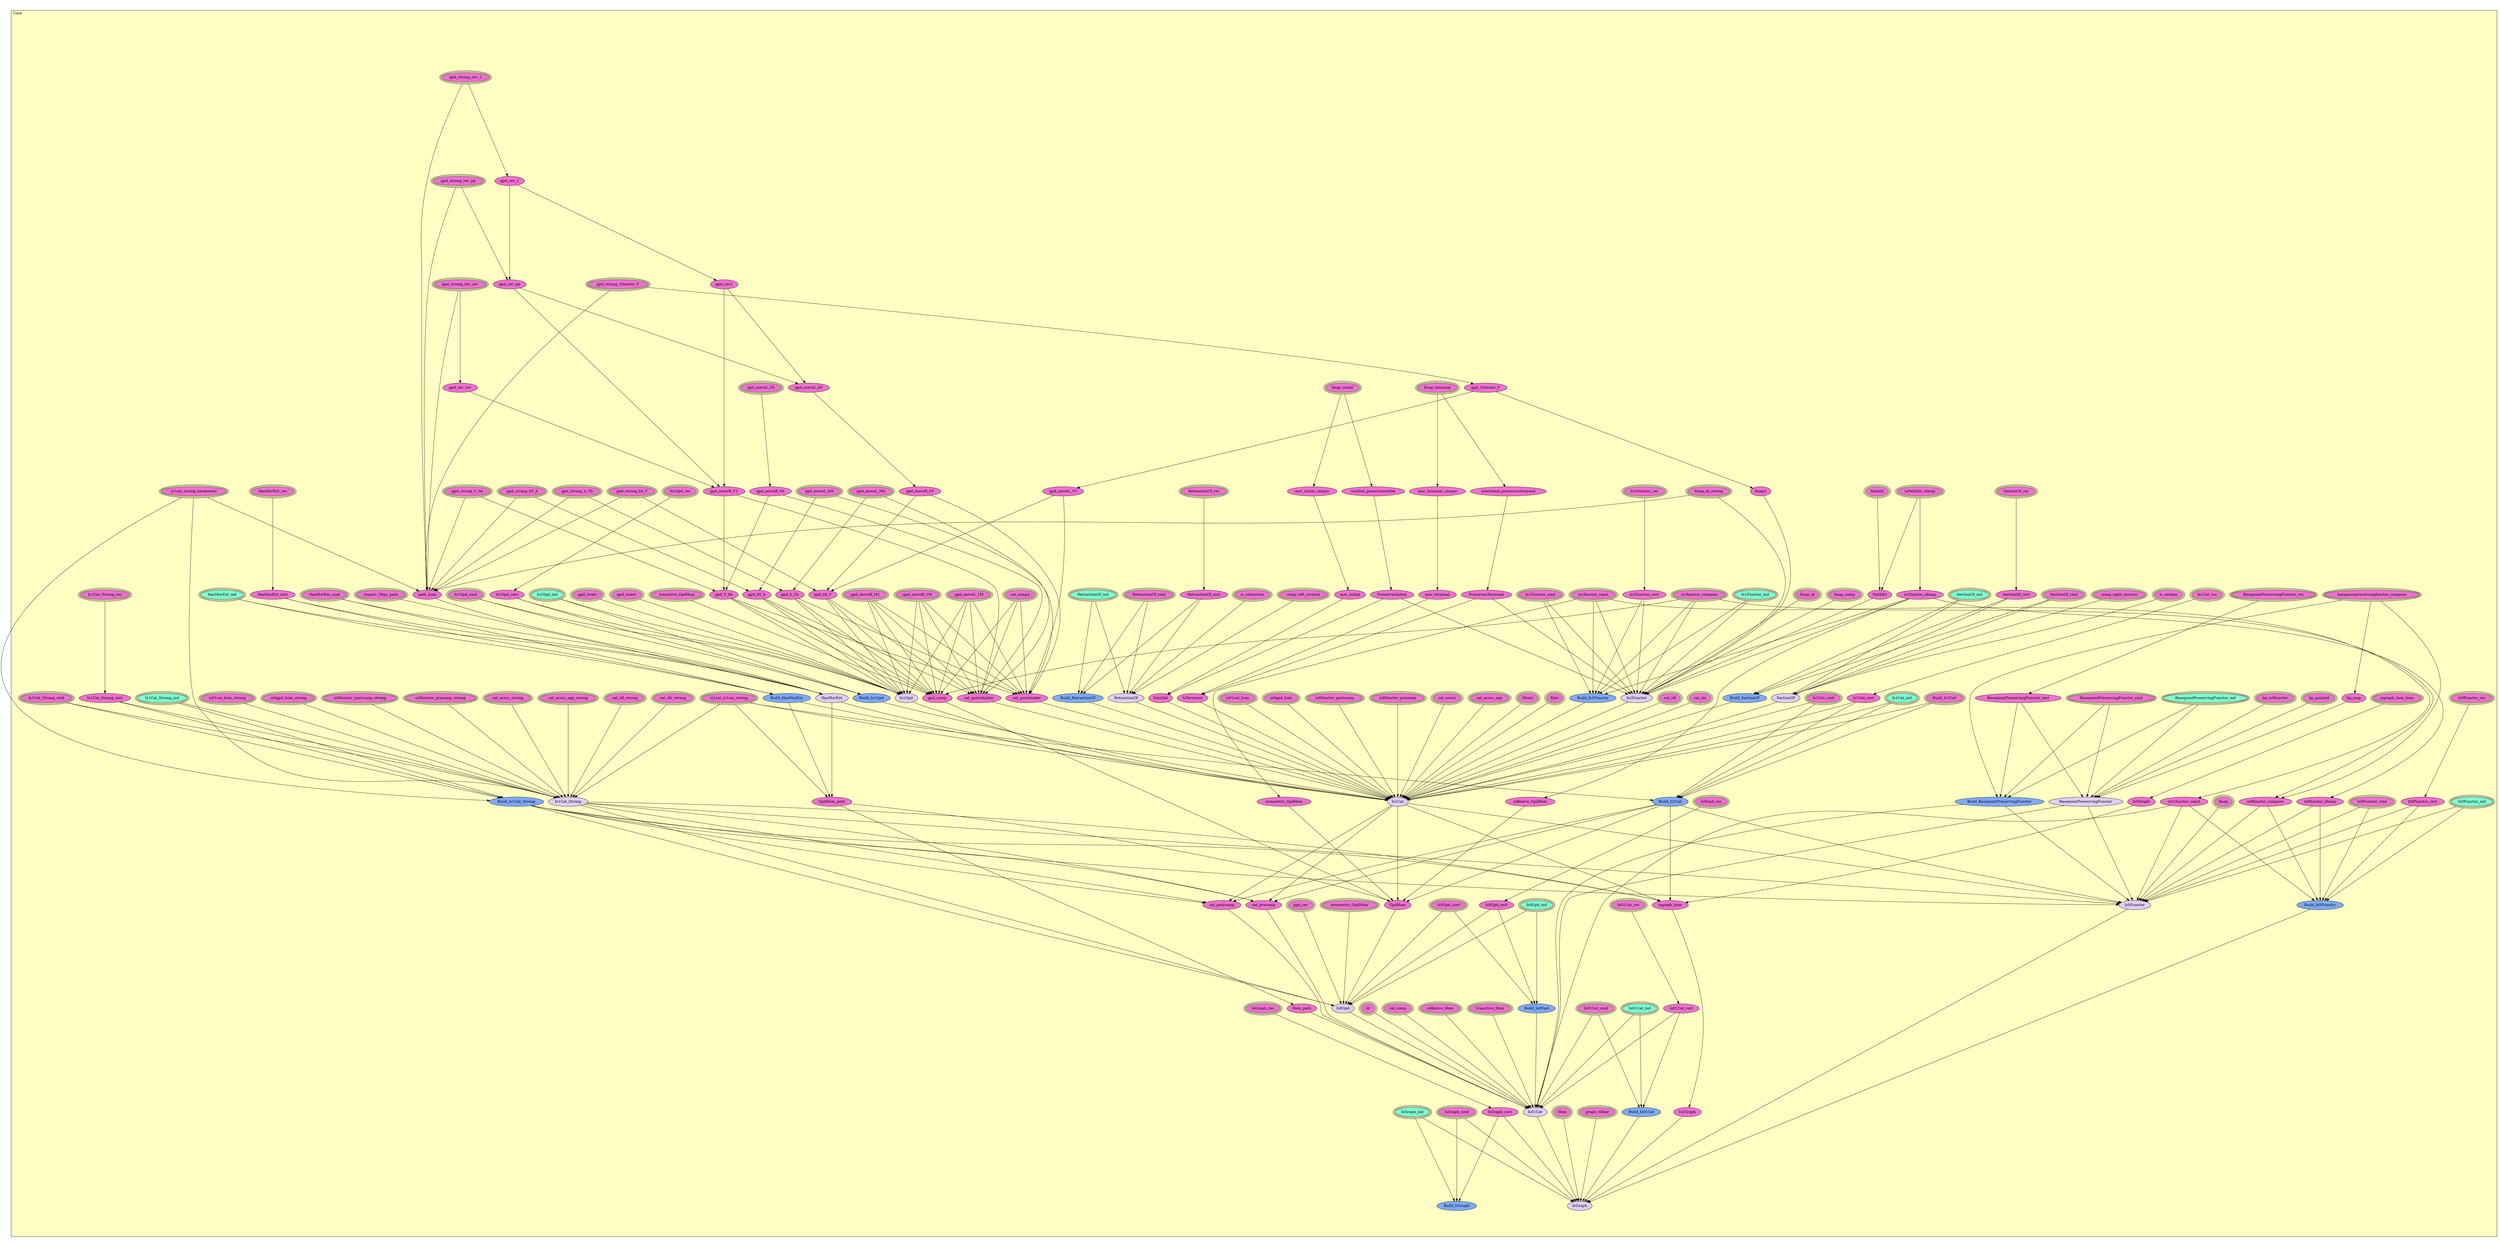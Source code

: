 digraph HoTT_WildCat_Core {
  graph [ratio=0.5]
  node [style=filled]
Core_cat_assoc_opp [label="cat_assoc_opp", URL=<Core.html#cat_assoc_opp>, peripheries=3, fillcolor="#F070D1"] ;
Core_cat_assoc [label="cat_assoc", URL=<Core.html#cat_assoc>, peripheries=3, fillcolor="#F070D1"] ;
Core_basepointpreservingfunctor_compose [label="basepointpreservingfunctor_compose", URL=<Core.html#basepointpreservingfunctor_compose>, peripheries=3, fillcolor="#F070D1"] ;
Core_is0functor_precomp [label="is0functor_precomp", URL=<Core.html#is0functor_precomp>, peripheries=3, fillcolor="#F070D1"] ;
Core_bp_pointed [label="bp_pointed", URL=<Core.html#bp_pointed>, peripheries=3, fillcolor="#F070D1"] ;
Core_is0functor_postcomp [label="is0functor_postcomp", URL=<Core.html#is0functor_postcomp>, peripheries=3, fillcolor="#F070D1"] ;
Core_bp_is0functor [label="bp_is0functor", URL=<Core.html#bp_is0functor>, peripheries=3, fillcolor="#F070D1"] ;
Core_is0gpd_hom [label="is0gpd_hom", URL=<Core.html#is0gpd_hom>, peripheries=3, fillcolor="#F070D1"] ;
Core_bp_map [label="bp_map", URL=<Core.html#bp_map>, fillcolor="#F070D1"] ;
Core_is01cat_hom [label="is01cat_hom", URL=<Core.html#is01cat_hom>, peripheries=3, fillcolor="#F070D1"] ;
Core_BasepointPreservingFunctor_sind [label="BasepointPreservingFunctor_sind", URL=<Core.html#BasepointPreservingFunctor_sind>, peripheries=3, fillcolor="#F070D1"] ;
Core_Is1Cat_sind [label="Is1Cat_sind", URL=<Core.html#Is1Cat_sind>, peripheries=3, fillcolor="#F070D1"] ;
Core_BasepointPreservingFunctor_rec [label="BasepointPreservingFunctor_rec", URL=<Core.html#BasepointPreservingFunctor_rec>, peripheries=3, fillcolor="#F070D1"] ;
Core_Is1Cat_rec [label="Is1Cat_rec", URL=<Core.html#Is1Cat_rec>, peripheries=3, fillcolor="#F070D1"] ;
Core_BasepointPreservingFunctor_ind [label="BasepointPreservingFunctor_ind", URL=<Core.html#BasepointPreservingFunctor_ind>, peripheries=3, fillcolor="#7FFFD4"] ;
Core_Is1Cat_ind [label="Is1Cat_ind", URL=<Core.html#Is1Cat_ind>, peripheries=3, fillcolor="#7FFFD4"] ;
Core_BasepointPreservingFunctor_rect [label="BasepointPreservingFunctor_rect", URL=<Core.html#BasepointPreservingFunctor_rect>, fillcolor="#F070D1"] ;
Core_Build_BasepointPreservingFunctor [label="Build_BasepointPreservingFunctor", URL=<Core.html#Build_BasepointPreservingFunctor>, fillcolor="#7FAAFF"] ;
Core_Is1Cat_rect [label="Is1Cat_rect", URL=<Core.html#Is1Cat_rect>, fillcolor="#F070D1"] ;
Core_Build_Is1Cat [label="Build_Is1Cat", URL=<Core.html#Build_Is1Cat>, fillcolor="#7FAAFF"] ;
Core_BasepointPreservingFunctor [label="BasepointPreservingFunctor", URL=<Core.html#BasepointPreservingFunctor>, fillcolor="#E2CDFA"] ;
Core_Is1Cat [label="Is1Cat", URL=<Core.html#Is1Cat>, fillcolor="#E2CDFA"] ;
Core_fmap_terminal [label="fmap_terminal", URL=<Core.html#fmap_terminal>, peripheries=3, fillcolor="#F070D1"] ;
Core_isterminal_preservesterminal [label="isterminal_preservesterminal", URL=<Core.html#isterminal_preservesterminal>, fillcolor="#F070D1"] ;
Core_isgraph_hom [label="isgraph_hom", URL=<Core.html#isgraph_hom>, fillcolor="#F070D1"] ;
Core_PreservesTerminal [label="PreservesTerminal", URL=<Core.html#PreservesTerminal>, fillcolor="#F070D1"] ;
Core_Is2Graph [label="Is2Graph", URL=<Core.html#Is2Graph>, fillcolor="#F070D1"] ;
Core_fmap_initial [label="fmap_initial", URL=<Core.html#fmap_initial>, peripheries=3, fillcolor="#F070D1"] ;
Core_fmap [label="fmap", URL=<Core.html#fmap>, peripheries=3, fillcolor="#F070D1"] ;
Core_isinitial_preservesinitial [label="isinitial_preservesinitial", URL=<Core.html#isinitial_preservesinitial>, fillcolor="#F070D1"] ;
Core_Is0Functor_sind [label="Is0Functor_sind", URL=<Core.html#Is0Functor_sind>, peripheries=3, fillcolor="#F070D1"] ;
Core_PreservesInitial [label="PreservesInitial", URL=<Core.html#PreservesInitial>, fillcolor="#F070D1"] ;
Core_Is0Functor_rec [label="Is0Functor_rec", URL=<Core.html#Is0Functor_rec>, peripheries=3, fillcolor="#F070D1"] ;
Core_isgraph_hom_hom [label="isgraph_hom_hom", URL=<Core.html#isgraph_hom_hom>, peripheries=3, fillcolor="#F070D1"] ;
Core_Is0Functor_ind [label="Is0Functor_ind", URL=<Core.html#Is0Functor_ind>, peripheries=3, fillcolor="#7FFFD4"] ;
Core_Is3Graph [label="Is3Graph", URL=<Core.html#Is3Graph>, fillcolor="#F070D1"] ;
Core_Is0Functor_rect [label="Is0Functor_rect", URL=<Core.html#Is0Functor_rect>, fillcolor="#F070D1"] ;
Core_Build_Is0Functor [label="Build_Is0Functor", URL=<Core.html#Build_Is0Functor>, fillcolor="#7FAAFF"] ;
Core_gpd_strong_1functor_V [label="gpd_strong_1functor_V", URL=<Core.html#gpd_strong_1functor_V>, peripheries=3, fillcolor="#F070D1"] ;
Core_Is0Functor [label="Is0Functor", URL=<Core.html#Is0Functor>, fillcolor="#E2CDFA"] ;
Core_fmap_id_strong [label="fmap_id_strong", URL=<Core.html#fmap_id_strong>, peripheries=3, fillcolor="#F070D1"] ;
Core_gpd_strong_rev_rev [label="gpd_strong_rev_rev", URL=<Core.html#gpd_strong_rev_rev>, peripheries=3, fillcolor="#F070D1"] ;
Core_GpdHom_path [label="GpdHom_path", URL=<Core.html#GpdHom_path>, fillcolor="#F070D1"] ;
Core_gpd_strong_rev_1 [label="gpd_strong_rev_1", URL=<Core.html#gpd_strong_rev_1>, peripheries=3, fillcolor="#F070D1"] ;
Core_Hom_path [label="Hom_path", URL=<Core.html#Hom_path>, fillcolor="#F070D1"] ;
Core_symmetric_GpdHom_ [label="symmetric_GpdHom'", URL=<Core.html#symmetric_GpdHom'>, peripheries=3, fillcolor="#F070D1"] ;
Core_gpd_strong_rev_pp [label="gpd_strong_rev_pp", URL=<Core.html#gpd_strong_rev_pp>, peripheries=3, fillcolor="#F070D1"] ;
Core_symmetric_GpdHom [label="symmetric_GpdHom", URL=<Core.html#symmetric_GpdHom>, fillcolor="#F070D1"] ;
Core_gpd_strong_hV_h [label="gpd_strong_hV_h", URL=<Core.html#gpd_strong_hV_h>, peripheries=3, fillcolor="#F070D1"] ;
Core_transitive_Hom [label="transitive_Hom", URL=<Core.html#transitive_Hom>, peripheries=3, fillcolor="#F070D1"] ;
Core_gpd_strong_hh_V [label="gpd_strong_hh_V", URL=<Core.html#gpd_strong_hh_V>, peripheries=3, fillcolor="#F070D1"] ;
Core_transitive_GpdHom [label="transitive_GpdHom", URL=<Core.html#transitive_GpdHom>, peripheries=3, fillcolor="#F070D1"] ;
Core_gpd_strong_h_Vh [label="gpd_strong_h_Vh", URL=<Core.html#gpd_strong_h_Vh>, peripheries=3, fillcolor="#F070D1"] ;
Core_gpd_strong_V_hh [label="gpd_strong_V_hh", URL=<Core.html#gpd_strong_V_hh>, peripheries=3, fillcolor="#F070D1"] ;
Core_gpd_comp [label="gpd_comp", URL=<Core.html#gpd_comp>, fillcolor="#F070D1"] ;
Core_reflexive_Hom [label="reflexive_Hom", URL=<Core.html#reflexive_Hom>, peripheries=3, fillcolor="#F070D1"] ;
Core_gpd_1functor_V [label="gpd_1functor_V", URL=<Core.html#gpd_1functor_V>, fillcolor="#F070D1"] ;
Core_reflexive_GpdHom [label="reflexive_GpdHom", URL=<Core.html#reflexive_GpdHom>, fillcolor="#F070D1"] ;
Core_gpd_rev_rev [label="gpd_rev_rev", URL=<Core.html#gpd_rev_rev>, fillcolor="#F070D1"] ;
Core_gpd_rev_1 [label="gpd_rev_1", URL=<Core.html#gpd_rev_1>, fillcolor="#F070D1"] ;
Core_GpdHom [label="GpdHom", URL=<Core.html#GpdHom>, fillcolor="#F070D1"] ;
Core_gpd_rev_pp [label="gpd_rev_pp", URL=<Core.html#gpd_rev_pp>, fillcolor="#F070D1"] ;
Core_gpd_rev [label="gpd_rev", URL=<Core.html#gpd_rev>, peripheries=3, fillcolor="#F070D1"] ;
Core_gpd_rev2 [label="gpd_rev2", URL=<Core.html#gpd_rev2>, fillcolor="#F070D1"] ;
Core_Is0Gpd_sind [label="Is0Gpd_sind", URL=<Core.html#Is0Gpd_sind>, peripheries=3, fillcolor="#F070D1"] ;
Core_gpd_moveL_Vh [label="gpd_moveL_Vh", URL=<Core.html#gpd_moveL_Vh>, peripheries=3, fillcolor="#F070D1"] ;
Core_Is0Gpd_rec [label="Is0Gpd_rec", URL=<Core.html#Is0Gpd_rec>, peripheries=3, fillcolor="#F070D1"] ;
Core_gpd_moveL_Mh [label="gpd_moveL_Mh", URL=<Core.html#gpd_moveL_Mh>, peripheries=3, fillcolor="#F070D1"] ;
Core_Is0Gpd_ind [label="Is0Gpd_ind", URL=<Core.html#Is0Gpd_ind>, peripheries=3, fillcolor="#7FFFD4"] ;
Core_gpd_moveL_hV [label="gpd_moveL_hV", URL=<Core.html#gpd_moveL_hV>, fillcolor="#F070D1"] ;
Core_Is0Gpd_rect [label="Is0Gpd_rect", URL=<Core.html#Is0Gpd_rect>, fillcolor="#F070D1"] ;
Core_Build_Is0Gpd [label="Build_Is0Gpd", URL=<Core.html#Build_Is0Gpd>, fillcolor="#7FAAFF"] ;
Core_gpd_moveL_hM [label="gpd_moveL_hM", URL=<Core.html#gpd_moveL_hM>, peripheries=3, fillcolor="#F070D1"] ;
Core_Is0Gpd [label="Is0Gpd", URL=<Core.html#Is0Gpd>, fillcolor="#E2CDFA"] ;
Core_gpd_moveR_Vh [label="gpd_moveR_Vh", URL=<Core.html#gpd_moveR_Vh>, fillcolor="#F070D1"] ;
Core_gpd_moveR_hV [label="gpd_moveR_hV", URL=<Core.html#gpd_moveR_hV>, fillcolor="#F070D1"] ;
Core_cat_precomp [label="cat_precomp", URL=<Core.html#cat_precomp>, fillcolor="#F070D1"] ;
Core_gpd_moveL_1V [label="gpd_moveL_1V", URL=<Core.html#gpd_moveL_1V>, fillcolor="#F070D1"] ;
Core_cat_postcomp [label="cat_postcomp", URL=<Core.html#cat_postcomp>, fillcolor="#F070D1"] ;
Core_gpd_moveR_1M [label="gpd_moveR_1M", URL=<Core.html#gpd_moveR_1M>, peripheries=3, fillcolor="#F070D1"] ;
Core_cat_comp [label="cat_comp", URL=<Core.html#cat_comp>, peripheries=3, fillcolor="#F070D1"] ;
Core_gpd_moveR_M1 [label="gpd_moveR_M1", URL=<Core.html#gpd_moveR_M1>, peripheries=3, fillcolor="#F070D1"] ;
Core_Id [label="Id", URL=<Core.html#Id>, peripheries=3, fillcolor="#F070D1"] ;
Core_gpd_moveR_V1 [label="gpd_moveR_V1", URL=<Core.html#gpd_moveR_V1>, fillcolor="#F070D1"] ;
Core_Is01Cat_sind [label="Is01Cat_sind", URL=<Core.html#Is01Cat_sind>, peripheries=3, fillcolor="#F070D1"] ;
Core_gpd_moveL_1M [label="gpd_moveL_1M", URL=<Core.html#gpd_moveL_1M>, peripheries=3, fillcolor="#F070D1"] ;
Core_Is01Cat_rec [label="Is01Cat_rec", URL=<Core.html#Is01Cat_rec>, peripheries=3, fillcolor="#F070D1"] ;
Core_gpd_hV_h [label="gpd_hV_h", URL=<Core.html#gpd_hV_h>, fillcolor="#F070D1"] ;
Core_Is01Cat_ind [label="Is01Cat_ind", URL=<Core.html#Is01Cat_ind>, peripheries=3, fillcolor="#7FFFD4"] ;
Core_gpd_hh_V [label="gpd_hh_V", URL=<Core.html#gpd_hh_V>, fillcolor="#F070D1"] ;
Core_Is01Cat_rect [label="Is01Cat_rect", URL=<Core.html#Is01Cat_rect>, fillcolor="#F070D1"] ;
Core_Build_Is01Cat [label="Build_Is01Cat", URL=<Core.html#Build_Is01Cat>, fillcolor="#7FAAFF"] ;
Core_gpd_h_Vh [label="gpd_h_Vh", URL=<Core.html#gpd_h_Vh>, fillcolor="#F070D1"] ;
Core_Is01Cat [label="Is01Cat", URL=<Core.html#Is01Cat>, fillcolor="#E2CDFA"] ;
Core_gpd_V_hh [label="gpd_V_hh", URL=<Core.html#gpd_V_hh>, fillcolor="#F070D1"] ;
Core_graph_hfiber [label="graph_hfiber", URL=<Core.html#graph_hfiber>, peripheries=3, fillcolor="#F070D1"] ;
Core_gpd_isretr [label="gpd_isretr", URL=<Core.html#gpd_isretr>, peripheries=3, fillcolor="#F070D1"] ;
Core_gpd_issect [label="gpd_issect", URL=<Core.html#gpd_issect>, peripheries=3, fillcolor="#F070D1"] ;
Core_Hom [label="Hom", URL=<Core.html#Hom>, peripheries=3, fillcolor="#F070D1"] ;
Core_IsGraph_sind [label="IsGraph_sind", URL=<Core.html#IsGraph_sind>, peripheries=3, fillcolor="#F070D1"] ;
Core_Is1Gpd_sind [label="Is1Gpd_sind", URL=<Core.html#Is1Gpd_sind>, peripheries=3, fillcolor="#F070D1"] ;
Core_IsGraph_rec [label="IsGraph_rec", URL=<Core.html#IsGraph_rec>, peripheries=3, fillcolor="#F070D1"] ;
Core_Is1Gpd_rec [label="Is1Gpd_rec", URL=<Core.html#Is1Gpd_rec>, peripheries=3, fillcolor="#F070D1"] ;
Core_IsGraph_ind [label="IsGraph_ind", URL=<Core.html#IsGraph_ind>, peripheries=3, fillcolor="#7FFFD4"] ;
Core_Is1Gpd_ind [label="Is1Gpd_ind", URL=<Core.html#Is1Gpd_ind>, peripheries=3, fillcolor="#7FFFD4"] ;
Core_IsGraph_rect [label="IsGraph_rect", URL=<Core.html#IsGraph_rect>, fillcolor="#F070D1"] ;
Core_Is1Gpd_rect [label="Is1Gpd_rect", URL=<Core.html#Is1Gpd_rect>, fillcolor="#F070D1"] ;
Core_Build_IsGraph [label="Build_IsGraph", URL=<Core.html#Build_IsGraph>, fillcolor="#7FAAFF"] ;
Core_Build_Is1Gpd [label="Build_Is1Gpd", URL=<Core.html#Build_Is1Gpd>, fillcolor="#7FAAFF"] ;
Core_IsGraph [label="IsGraph", URL=<Core.html#IsGraph>, fillcolor="#E2CDFA"] ;
Core_Is1Gpd [label="Is1Gpd", URL=<Core.html#Is1Gpd>, fillcolor="#E2CDFA"] ;
Core_is1functor_compose [label="is1functor_compose", URL=<Core.html#is1functor_compose>, peripheries=3, fillcolor="#F070D1"] ;
Core_is0functor_compose [label="is0functor_compose", URL=<Core.html#is0functor_compose>, fillcolor="#F070D1"] ;
Core_is1functor_const [label="is1functor_const", URL=<Core.html#is1functor_const>, peripheries=3, fillcolor="#F070D1"] ;
Core_is01functor_const [label="is01functor_const", URL=<Core.html#is01functor_const>, fillcolor="#F070D1"] ;
Core_isFaithful_idmap [label="isFaithful_idmap", URL=<Core.html#isFaithful_idmap>, peripheries=3, fillcolor="#F070D1"] ;
Core_is1functor_idmap [label="is1functor_idmap", URL=<Core.html#is1functor_idmap>, fillcolor="#F070D1"] ;
Core_is0functor_idmap [label="is0functor_idmap", URL=<Core.html#is0functor_idmap>, fillcolor="#F070D1"] ;
Core_faithful [label="faithful", URL=<Core.html#faithful>, peripheries=3, fillcolor="#F070D1"] ;
Core_Faithful [label="Faithful", URL=<Core.html#Faithful>, fillcolor="#F070D1"] ;
Core_fmap_comp [label="fmap_comp", URL=<Core.html#fmap_comp>, peripheries=3, fillcolor="#F070D1"] ;
Core_fmap_id [label="fmap_id", URL=<Core.html#fmap_id>, peripheries=3, fillcolor="#F070D1"] ;
Core_fmap2 [label="fmap2", URL=<Core.html#fmap2>, fillcolor="#F070D1"] ;
Core_Is1Functor_sind [label="Is1Functor_sind", URL=<Core.html#Is1Functor_sind>, peripheries=3, fillcolor="#F070D1"] ;
Core_Is1Functor_rec [label="Is1Functor_rec", URL=<Core.html#Is1Functor_rec>, peripheries=3, fillcolor="#F070D1"] ;
Core_Is1Functor_ind [label="Is1Functor_ind", URL=<Core.html#Is1Functor_ind>, peripheries=3, fillcolor="#7FFFD4"] ;
Core_Is1Functor_rect [label="Is1Functor_rect", URL=<Core.html#Is1Functor_rect>, fillcolor="#F070D1"] ;
Core_Build_Is1Functor [label="Build_Is1Functor", URL=<Core.html#Build_Is1Functor>, fillcolor="#7FAAFF"] ;
Core_Is1Functor [label="Is1Functor", URL=<Core.html#Is1Functor>, fillcolor="#E2CDFA"] ;
Core_is1cat_strong_hasmorext [label="is1cat_strong_hasmorext", URL=<Core.html#is1cat_strong_hasmorext>, peripheries=3, fillcolor="#F070D1"] ;
Core_path_hom [label="path_hom", URL=<Core.html#path_hom>, fillcolor="#F070D1"] ;
Core_isequiv_Htpy_path [label="isequiv_Htpy_path", URL=<Core.html#isequiv_Htpy_path>, peripheries=3, fillcolor="#F070D1"] ;
Core_HasMorExt_sind [label="HasMorExt_sind", URL=<Core.html#HasMorExt_sind>, peripheries=3, fillcolor="#F070D1"] ;
Core_HasMorExt_rec [label="HasMorExt_rec", URL=<Core.html#HasMorExt_rec>, peripheries=3, fillcolor="#F070D1"] ;
Core_HasMorExt_ind [label="HasMorExt_ind", URL=<Core.html#HasMorExt_ind>, peripheries=3, fillcolor="#7FFFD4"] ;
Core_HasMorExt_rect [label="HasMorExt_rect", URL=<Core.html#HasMorExt_rect>, fillcolor="#F070D1"] ;
Core_Build_HasMorExt [label="Build_HasMorExt", URL=<Core.html#Build_HasMorExt>, fillcolor="#7FAAFF"] ;
Core_HasMorExt [label="HasMorExt", URL=<Core.html#HasMorExt>, fillcolor="#E2CDFA"] ;
Core_mor_terminal_unique [label="mor_terminal_unique", URL=<Core.html#mor_terminal_unique>, fillcolor="#F070D1"] ;
Core_mor_terminal [label="mor_terminal", URL=<Core.html#mor_terminal>, fillcolor="#F070D1"] ;
Core_IsTerminal [label="IsTerminal", URL=<Core.html#IsTerminal>, fillcolor="#F070D1"] ;
Core_mor_initial_unique [label="mor_initial_unique", URL=<Core.html#mor_initial_unique>, fillcolor="#F070D1"] ;
Core_mor_initial [label="mor_initial", URL=<Core.html#mor_initial>, fillcolor="#F070D1"] ;
Core_IsInitial [label="IsInitial", URL=<Core.html#IsInitial>, fillcolor="#F070D1"] ;
Core_is1cat_is1cat_strong [label="is1cat_is1cat_strong", URL=<Core.html#is1cat_is1cat_strong>, peripheries=3, fillcolor="#F070D1"] ;
Core_cat_idr_strong [label="cat_idr_strong", URL=<Core.html#cat_idr_strong>, peripheries=3, fillcolor="#F070D1"] ;
Core_cat_idl_strong [label="cat_idl_strong", URL=<Core.html#cat_idl_strong>, peripheries=3, fillcolor="#F070D1"] ;
Core_cat_assoc_opp_strong [label="cat_assoc_opp_strong", URL=<Core.html#cat_assoc_opp_strong>, peripheries=3, fillcolor="#F070D1"] ;
Core_cat_assoc_strong [label="cat_assoc_strong", URL=<Core.html#cat_assoc_strong>, peripheries=3, fillcolor="#F070D1"] ;
Core_is0functor_precomp_strong [label="is0functor_precomp_strong", URL=<Core.html#is0functor_precomp_strong>, peripheries=3, fillcolor="#F070D1"] ;
Core_is0functor_postcomp_strong [label="is0functor_postcomp_strong", URL=<Core.html#is0functor_postcomp_strong>, peripheries=3, fillcolor="#F070D1"] ;
Core_is0gpd_hom_strong [label="is0gpd_hom_strong", URL=<Core.html#is0gpd_hom_strong>, peripheries=3, fillcolor="#F070D1"] ;
Core_is01cat_hom_strong [label="is01cat_hom_strong", URL=<Core.html#is01cat_hom_strong>, peripheries=3, fillcolor="#F070D1"] ;
Core_Is1Cat_Strong_sind [label="Is1Cat_Strong_sind", URL=<Core.html#Is1Cat_Strong_sind>, peripheries=3, fillcolor="#F070D1"] ;
Core_Is1Cat_Strong_rec [label="Is1Cat_Strong_rec", URL=<Core.html#Is1Cat_Strong_rec>, peripheries=3, fillcolor="#F070D1"] ;
Core_Is1Cat_Strong_ind [label="Is1Cat_Strong_ind", URL=<Core.html#Is1Cat_Strong_ind>, peripheries=3, fillcolor="#7FFFD4"] ;
Core_Is1Cat_Strong_rect [label="Is1Cat_Strong_rect", URL=<Core.html#Is1Cat_Strong_rect>, fillcolor="#F070D1"] ;
Core_Build_Is1Cat_Strong [label="Build_Is1Cat_Strong", URL=<Core.html#Build_Is1Cat_Strong>, fillcolor="#7FAAFF"] ;
Core_Is1Cat_Strong [label="Is1Cat_Strong", URL=<Core.html#Is1Cat_Strong>, fillcolor="#E2CDFA"] ;
Core_is_retraction [label="is_retraction", URL=<Core.html#is_retraction>, peripheries=3, fillcolor="#F070D1"] ;
Core_comp_left_inverse [label="comp_left_inverse", URL=<Core.html#comp_left_inverse>, peripheries=3, fillcolor="#F070D1"] ;
Core_RetractionOf_sind [label="RetractionOf_sind", URL=<Core.html#RetractionOf_sind>, peripheries=3, fillcolor="#F070D1"] ;
Core_RetractionOf_rec [label="RetractionOf_rec", URL=<Core.html#RetractionOf_rec>, peripheries=3, fillcolor="#F070D1"] ;
Core_RetractionOf_ind [label="RetractionOf_ind", URL=<Core.html#RetractionOf_ind>, peripheries=3, fillcolor="#7FFFD4"] ;
Core_RetractionOf_rect [label="RetractionOf_rect", URL=<Core.html#RetractionOf_rect>, fillcolor="#F070D1"] ;
Core_Build_RetractionOf [label="Build_RetractionOf", URL=<Core.html#Build_RetractionOf>, fillcolor="#7FAAFF"] ;
Core_RetractionOf [label="RetractionOf", URL=<Core.html#RetractionOf>, fillcolor="#E2CDFA"] ;
Core_is_section [label="is_section", URL=<Core.html#is_section>, peripheries=3, fillcolor="#F070D1"] ;
Core_comp_right_inverse [label="comp_right_inverse", URL=<Core.html#comp_right_inverse>, peripheries=3, fillcolor="#F070D1"] ;
Core_SectionOf_sind [label="SectionOf_sind", URL=<Core.html#SectionOf_sind>, peripheries=3, fillcolor="#F070D1"] ;
Core_SectionOf_rec [label="SectionOf_rec", URL=<Core.html#SectionOf_rec>, peripheries=3, fillcolor="#F070D1"] ;
Core_SectionOf_ind [label="SectionOf_ind", URL=<Core.html#SectionOf_ind>, peripheries=3, fillcolor="#7FFFD4"] ;
Core_SectionOf_rect [label="SectionOf_rect", URL=<Core.html#SectionOf_rect>, fillcolor="#F070D1"] ;
Core_Build_SectionOf [label="Build_SectionOf", URL=<Core.html#Build_SectionOf>, fillcolor="#7FAAFF"] ;
Core_SectionOf [label="SectionOf", URL=<Core.html#SectionOf>, fillcolor="#E2CDFA"] ;
Core_Epic [label="Epic", URL=<Core.html#Epic>, peripheries=3, fillcolor="#F070D1"] ;
Core_Monic [label="Monic", URL=<Core.html#Monic>, peripheries=3, fillcolor="#F070D1"] ;
Core_cat_comp2 [label="cat_comp2", URL=<Core.html#cat_comp2>, peripheries=3, fillcolor="#F070D1"] ;
Core_cat_prewhisker [label="cat_prewhisker", URL=<Core.html#cat_prewhisker>, fillcolor="#F070D1"] ;
Core_cat_postwhisker [label="cat_postwhisker", URL=<Core.html#cat_postwhisker>, fillcolor="#F070D1"] ;
Core_Build_Is1Cat_ [label="Build_Is1Cat'", URL=<Core.html#Build_Is1Cat'>, peripheries=3, fillcolor="#F070D1"] ;
Core_cat_idr [label="cat_idr", URL=<Core.html#cat_idr>, peripheries=3, fillcolor="#F070D1"] ;
Core_cat_idl [label="cat_idl", URL=<Core.html#cat_idl>, peripheries=3, fillcolor="#F070D1"] ;
  Core_cat_assoc_opp -> Core_Is1Cat [] ;
  Core_cat_assoc -> Core_Is1Cat [] ;
  Core_basepointpreservingfunctor_compose -> Core_bp_map [] ;
  Core_basepointpreservingfunctor_compose -> Core_Build_BasepointPreservingFunctor [] ;
  Core_basepointpreservingfunctor_compose -> Core_is0functor_compose [] ;
  Core_is0functor_precomp -> Core_Is1Cat [] ;
  Core_bp_pointed -> Core_BasepointPreservingFunctor [] ;
  Core_is0functor_postcomp -> Core_Is1Cat [] ;
  Core_bp_is0functor -> Core_BasepointPreservingFunctor [] ;
  Core_is0gpd_hom -> Core_Is1Cat [] ;
  Core_bp_map -> Core_BasepointPreservingFunctor [] ;
  Core_is01cat_hom -> Core_Is1Cat [] ;
  Core_BasepointPreservingFunctor_sind -> Core_Build_BasepointPreservingFunctor [] ;
  Core_BasepointPreservingFunctor_sind -> Core_BasepointPreservingFunctor [] ;
  Core_Is1Cat_sind -> Core_Build_Is1Cat [] ;
  Core_Is1Cat_sind -> Core_Is1Cat [] ;
  Core_BasepointPreservingFunctor_rec -> Core_BasepointPreservingFunctor_rect [] ;
  Core_Is1Cat_rec -> Core_Is1Cat_rect [] ;
  Core_BasepointPreservingFunctor_ind -> Core_Build_BasepointPreservingFunctor [] ;
  Core_BasepointPreservingFunctor_ind -> Core_BasepointPreservingFunctor [] ;
  Core_Is1Cat_ind -> Core_Build_Is1Cat [] ;
  Core_Is1Cat_ind -> Core_Is1Cat [] ;
  Core_BasepointPreservingFunctor_rect -> Core_Build_BasepointPreservingFunctor [] ;
  Core_BasepointPreservingFunctor_rect -> Core_BasepointPreservingFunctor [] ;
  Core_Build_BasepointPreservingFunctor -> Core_Is0Functor [] ;
  Core_Build_BasepointPreservingFunctor -> Core_Is01Cat [] ;
  Core_Is1Cat_rect -> Core_Build_Is1Cat [] ;
  Core_Is1Cat_rect -> Core_Is1Cat [] ;
  Core_Build_Is1Cat -> Core_isgraph_hom [] ;
  Core_Build_Is1Cat -> Core_Is0Functor [] ;
  Core_Build_Is1Cat -> Core_GpdHom [] ;
  Core_Build_Is1Cat -> Core_cat_precomp [] ;
  Core_Build_Is1Cat -> Core_cat_postcomp [] ;
  Core_BasepointPreservingFunctor -> Core_Is0Functor [] ;
  Core_BasepointPreservingFunctor -> Core_Is01Cat [] ;
  Core_Is1Cat -> Core_isgraph_hom [] ;
  Core_Is1Cat -> Core_Is0Functor [] ;
  Core_Is1Cat -> Core_GpdHom [] ;
  Core_Is1Cat -> Core_cat_precomp [] ;
  Core_Is1Cat -> Core_cat_postcomp [] ;
  Core_fmap_terminal -> Core_isterminal_preservesterminal [] ;
  Core_fmap_terminal -> Core_mor_terminal_unique [] ;
  Core_isterminal_preservesterminal -> Core_PreservesTerminal [] ;
  Core_isgraph_hom -> Core_Is2Graph [] ;
  Core_PreservesTerminal -> Core_Is1Functor [] ;
  Core_PreservesTerminal -> Core_IsTerminal [] ;
  Core_Is2Graph -> Core_IsGraph [] ;
  Core_fmap_initial -> Core_isinitial_preservesinitial [] ;
  Core_fmap_initial -> Core_mor_initial_unique [] ;
  Core_fmap -> Core_Is0Functor [] ;
  Core_isinitial_preservesinitial -> Core_PreservesInitial [] ;
  Core_Is0Functor_sind -> Core_Build_Is0Functor [] ;
  Core_Is0Functor_sind -> Core_Is0Functor [] ;
  Core_PreservesInitial -> Core_Is1Functor [] ;
  Core_PreservesInitial -> Core_IsInitial [] ;
  Core_Is0Functor_rec -> Core_Is0Functor_rect [] ;
  Core_isgraph_hom_hom -> Core_Is3Graph [] ;
  Core_Is0Functor_ind -> Core_Build_Is0Functor [] ;
  Core_Is0Functor_ind -> Core_Is0Functor [] ;
  Core_Is3Graph -> Core_isgraph_hom [] ;
  Core_Is0Functor_rect -> Core_Build_Is0Functor [] ;
  Core_Is0Functor_rect -> Core_Is0Functor [] ;
  Core_Build_Is0Functor -> Core_IsGraph [] ;
  Core_gpd_strong_1functor_V -> Core_gpd_1functor_V [] ;
  Core_gpd_strong_1functor_V -> Core_path_hom [] ;
  Core_Is0Functor -> Core_IsGraph [] ;
  Core_fmap_id_strong -> Core_Is1Functor [] ;
  Core_fmap_id_strong -> Core_path_hom [] ;
  Core_gpd_strong_rev_rev -> Core_gpd_rev_rev [] ;
  Core_gpd_strong_rev_rev -> Core_path_hom [] ;
  Core_GpdHom_path -> Core_Hom_path [] ;
  Core_GpdHom_path -> Core_GpdHom [] ;
  Core_gpd_strong_rev_1 -> Core_gpd_rev_1 [] ;
  Core_gpd_strong_rev_1 -> Core_path_hom [] ;
  Core_Hom_path -> Core_Is01Cat [] ;
  Core_symmetric_GpdHom_ -> Core_Is0Gpd [] ;
  Core_gpd_strong_rev_pp -> Core_gpd_rev_pp [] ;
  Core_gpd_strong_rev_pp -> Core_path_hom [] ;
  Core_symmetric_GpdHom -> Core_GpdHom [] ;
  Core_gpd_strong_hV_h -> Core_gpd_hV_h [] ;
  Core_gpd_strong_hV_h -> Core_path_hom [] ;
  Core_transitive_Hom -> Core_Is01Cat [] ;
  Core_gpd_strong_hh_V -> Core_gpd_hh_V [] ;
  Core_gpd_strong_hh_V -> Core_path_hom [] ;
  Core_transitive_GpdHom -> Core_gpd_comp [] ;
  Core_gpd_strong_h_Vh -> Core_gpd_h_Vh [] ;
  Core_gpd_strong_h_Vh -> Core_path_hom [] ;
  Core_gpd_strong_V_hh -> Core_gpd_V_hh [] ;
  Core_gpd_strong_V_hh -> Core_path_hom [] ;
  Core_gpd_comp -> Core_GpdHom [] ;
  Core_reflexive_Hom -> Core_Is01Cat [] ;
  Core_gpd_1functor_V -> Core_gpd_moveL_1V [] ;
  Core_gpd_1functor_V -> Core_fmap2 [] ;
  Core_reflexive_GpdHom -> Core_GpdHom [] ;
  Core_gpd_rev_rev -> Core_gpd_moveR_V1 [] ;
  Core_gpd_rev_1 -> Core_gpd_rev_pp [] ;
  Core_gpd_rev_1 -> Core_gpd_rev2 [] ;
  Core_GpdHom -> Core_Is0Gpd [] ;
  Core_gpd_rev_pp -> Core_gpd_moveL_hV [] ;
  Core_gpd_rev_pp -> Core_gpd_moveR_V1 [] ;
  Core_gpd_rev -> Core_Is0Gpd [] ;
  Core_gpd_rev2 -> Core_gpd_moveL_hV [] ;
  Core_gpd_rev2 -> Core_gpd_moveR_V1 [] ;
  Core_Is0Gpd_sind -> Core_Build_Is0Gpd [] ;
  Core_Is0Gpd_sind -> Core_Is0Gpd [] ;
  Core_gpd_moveL_Vh -> Core_gpd_moveR_Vh [] ;
  Core_Is0Gpd_rec -> Core_Is0Gpd_rect [] ;
  Core_gpd_moveL_Mh -> Core_gpd_h_Vh [] ;
  Core_gpd_moveL_Mh -> Core_cat_postwhisker [] ;
  Core_Is0Gpd_ind -> Core_Build_Is0Gpd [] ;
  Core_Is0Gpd_ind -> Core_Is0Gpd [] ;
  Core_gpd_moveL_hV -> Core_gpd_moveR_hV [] ;
  Core_Is0Gpd_rect -> Core_Build_Is0Gpd [] ;
  Core_Is0Gpd_rect -> Core_Is0Gpd [] ;
  Core_Build_Is0Gpd -> Core_Is01Cat [] ;
  Core_gpd_moveL_hM -> Core_gpd_hV_h [] ;
  Core_gpd_moveL_hM -> Core_cat_prewhisker [] ;
  Core_Is0Gpd -> Core_Is01Cat [] ;
  Core_gpd_moveR_Vh -> Core_gpd_V_hh [] ;
  Core_gpd_moveR_Vh -> Core_cat_postwhisker [] ;
  Core_gpd_moveR_hV -> Core_gpd_hh_V [] ;
  Core_gpd_moveR_hV -> Core_cat_prewhisker [] ;
  Core_cat_precomp -> Core_Is01Cat [] ;
  Core_gpd_moveL_1V -> Core_gpd_hh_V [] ;
  Core_gpd_moveL_1V -> Core_cat_prewhisker [] ;
  Core_cat_postcomp -> Core_Is01Cat [] ;
  Core_gpd_moveR_1M -> Core_Is1Gpd [] ;
  Core_gpd_moveR_1M -> Core_cat_prewhisker [] ;
  Core_gpd_moveR_1M -> Core_cat_postwhisker [] ;
  Core_gpd_moveR_1M -> Core_gpd_comp [] ;
  Core_cat_comp -> Core_Is01Cat [] ;
  Core_gpd_moveR_M1 -> Core_Is1Gpd [] ;
  Core_gpd_moveR_M1 -> Core_cat_prewhisker [] ;
  Core_gpd_moveR_M1 -> Core_cat_postwhisker [] ;
  Core_gpd_moveR_M1 -> Core_gpd_comp [] ;
  Core_Id -> Core_Is01Cat [] ;
  Core_gpd_moveR_V1 -> Core_gpd_V_hh [] ;
  Core_gpd_moveR_V1 -> Core_cat_postwhisker [] ;
  Core_Is01Cat_sind -> Core_Build_Is01Cat [] ;
  Core_Is01Cat_sind -> Core_Is01Cat [] ;
  Core_gpd_moveL_1M -> Core_Is1Gpd [] ;
  Core_gpd_moveL_1M -> Core_cat_prewhisker [] ;
  Core_gpd_moveL_1M -> Core_cat_postwhisker [] ;
  Core_gpd_moveL_1M -> Core_gpd_comp [] ;
  Core_Is01Cat_rec -> Core_Is01Cat_rect [] ;
  Core_gpd_hV_h -> Core_Is1Gpd [] ;
  Core_gpd_hV_h -> Core_cat_postwhisker [] ;
  Core_gpd_hV_h -> Core_gpd_comp [] ;
  Core_Is01Cat_ind -> Core_Build_Is01Cat [] ;
  Core_Is01Cat_ind -> Core_Is01Cat [] ;
  Core_gpd_hh_V -> Core_Is1Gpd [] ;
  Core_gpd_hh_V -> Core_cat_postwhisker [] ;
  Core_gpd_hh_V -> Core_gpd_comp [] ;
  Core_Is01Cat_rect -> Core_Build_Is01Cat [] ;
  Core_Is01Cat_rect -> Core_Is01Cat [] ;
  Core_Build_Is01Cat -> Core_IsGraph [] ;
  Core_gpd_h_Vh -> Core_Is1Gpd [] ;
  Core_gpd_h_Vh -> Core_cat_prewhisker [] ;
  Core_gpd_h_Vh -> Core_gpd_comp [] ;
  Core_Is01Cat -> Core_IsGraph [] ;
  Core_gpd_V_hh -> Core_Is1Gpd [] ;
  Core_gpd_V_hh -> Core_cat_prewhisker [] ;
  Core_gpd_V_hh -> Core_gpd_comp [] ;
  Core_graph_hfiber -> Core_IsGraph [] ;
  Core_gpd_isretr -> Core_Is1Gpd [] ;
  Core_gpd_issect -> Core_Is1Gpd [] ;
  Core_Hom -> Core_IsGraph [] ;
  Core_IsGraph_sind -> Core_Build_IsGraph [] ;
  Core_IsGraph_sind -> Core_IsGraph [] ;
  Core_Is1Gpd_sind -> Core_Build_Is1Gpd [] ;
  Core_Is1Gpd_sind -> Core_Is1Gpd [] ;
  Core_IsGraph_rec -> Core_IsGraph_rect [] ;
  Core_Is1Gpd_rec -> Core_Is1Gpd_rect [] ;
  Core_IsGraph_ind -> Core_Build_IsGraph [] ;
  Core_IsGraph_ind -> Core_IsGraph [] ;
  Core_Is1Gpd_ind -> Core_Build_Is1Gpd [] ;
  Core_Is1Gpd_ind -> Core_Is1Gpd [] ;
  Core_IsGraph_rect -> Core_Build_IsGraph [] ;
  Core_IsGraph_rect -> Core_IsGraph [] ;
  Core_Is1Gpd_rect -> Core_Build_Is1Gpd [] ;
  Core_Is1Gpd_rect -> Core_Is1Gpd [] ;
  Core_Build_Is1Gpd -> Core_Is1Cat [] ;
  Core_Is1Gpd -> Core_Is1Cat [] ;
  Core_is1functor_compose -> Core_is0functor_compose [] ;
  Core_is1functor_compose -> Core_Build_Is1Functor [] ;
  Core_is1functor_compose -> Core_Is1Functor [] ;
  Core_is1functor_compose -> Core_gpd_comp [] ;
  Core_is0functor_compose -> Core_Build_Is0Functor [] ;
  Core_is0functor_compose -> Core_Is0Functor [] ;
  Core_is1functor_const -> Core_is01functor_const [] ;
  Core_is1functor_const -> Core_Build_Is1Functor [] ;
  Core_is1functor_const -> Core_Is1Functor [] ;
  Core_is1functor_const -> Core_symmetric_GpdHom [] ;
  Core_is01functor_const -> Core_Build_Is0Functor [] ;
  Core_is01functor_const -> Core_Is0Functor [] ;
  Core_is01functor_const -> Core_Is01Cat [] ;
  Core_isFaithful_idmap -> Core_is1functor_idmap [] ;
  Core_isFaithful_idmap -> Core_Faithful [] ;
  Core_is1functor_idmap -> Core_is0functor_idmap [] ;
  Core_is1functor_idmap -> Core_Build_Is1Functor [] ;
  Core_is1functor_idmap -> Core_Is1Functor [] ;
  Core_is1functor_idmap -> Core_reflexive_GpdHom [] ;
  Core_is0functor_idmap -> Core_Build_Is0Functor [] ;
  Core_is0functor_idmap -> Core_Is0Functor [] ;
  Core_faithful -> Core_Faithful [] ;
  Core_Faithful -> Core_Is1Functor [] ;
  Core_fmap_comp -> Core_Is1Functor [] ;
  Core_fmap_id -> Core_Is1Functor [] ;
  Core_fmap2 -> Core_Is1Functor [] ;
  Core_Is1Functor_sind -> Core_Build_Is1Functor [] ;
  Core_Is1Functor_sind -> Core_Is1Functor [] ;
  Core_Is1Functor_rec -> Core_Is1Functor_rect [] ;
  Core_Is1Functor_ind -> Core_Build_Is1Functor [] ;
  Core_Is1Functor_ind -> Core_Is1Functor [] ;
  Core_Is1Functor_rect -> Core_Build_Is1Functor [] ;
  Core_Is1Functor_rect -> Core_Is1Functor [] ;
  Core_Build_Is1Functor -> Core_Is1Cat [] ;
  Core_Is1Functor -> Core_Is1Cat [] ;
  Core_is1cat_strong_hasmorext -> Core_path_hom [] ;
  Core_is1cat_strong_hasmorext -> Core_Build_Is1Cat_Strong [] ;
  Core_is1cat_strong_hasmorext -> Core_Is1Cat_Strong [] ;
  Core_path_hom -> Core_HasMorExt [] ;
  Core_isequiv_Htpy_path -> Core_HasMorExt [] ;
  Core_HasMorExt_sind -> Core_Build_HasMorExt [] ;
  Core_HasMorExt_sind -> Core_HasMorExt [] ;
  Core_HasMorExt_rec -> Core_HasMorExt_rect [] ;
  Core_HasMorExt_ind -> Core_Build_HasMorExt [] ;
  Core_HasMorExt_ind -> Core_HasMorExt [] ;
  Core_HasMorExt_rect -> Core_Build_HasMorExt [] ;
  Core_HasMorExt_rect -> Core_HasMorExt [] ;
  Core_Build_HasMorExt -> Core_Is1Cat [] ;
  Core_Build_HasMorExt -> Core_GpdHom_path [] ;
  Core_HasMorExt -> Core_Is1Cat [] ;
  Core_HasMorExt -> Core_GpdHom_path [] ;
  Core_mor_terminal_unique -> Core_mor_terminal [] ;
  Core_mor_terminal -> Core_IsTerminal [] ;
  Core_IsTerminal -> Core_Is1Cat [] ;
  Core_mor_initial_unique -> Core_mor_initial [] ;
  Core_mor_initial -> Core_IsInitial [] ;
  Core_IsInitial -> Core_Is1Cat [] ;
  Core_is1cat_is1cat_strong -> Core_Is1Cat_Strong [] ;
  Core_is1cat_is1cat_strong -> Core_Build_Is1Cat [] ;
  Core_is1cat_is1cat_strong -> Core_Is1Cat [] ;
  Core_is1cat_is1cat_strong -> Core_GpdHom_path [] ;
  Core_cat_idr_strong -> Core_Is1Cat_Strong [] ;
  Core_cat_idl_strong -> Core_Is1Cat_Strong [] ;
  Core_cat_assoc_opp_strong -> Core_Is1Cat_Strong [] ;
  Core_cat_assoc_strong -> Core_Is1Cat_Strong [] ;
  Core_is0functor_precomp_strong -> Core_Is1Cat_Strong [] ;
  Core_is0functor_postcomp_strong -> Core_Is1Cat_Strong [] ;
  Core_is0gpd_hom_strong -> Core_Is1Cat_Strong [] ;
  Core_is01cat_hom_strong -> Core_Is1Cat_Strong [] ;
  Core_Is1Cat_Strong_sind -> Core_Build_Is1Cat_Strong [] ;
  Core_Is1Cat_Strong_sind -> Core_Is1Cat_Strong [] ;
  Core_Is1Cat_Strong_rec -> Core_Is1Cat_Strong_rect [] ;
  Core_Is1Cat_Strong_ind -> Core_Build_Is1Cat_Strong [] ;
  Core_Is1Cat_Strong_ind -> Core_Is1Cat_Strong [] ;
  Core_Is1Cat_Strong_rect -> Core_Build_Is1Cat_Strong [] ;
  Core_Is1Cat_Strong_rect -> Core_Is1Cat_Strong [] ;
  Core_Build_Is1Cat_Strong -> Core_isgraph_hom [] ;
  Core_Build_Is1Cat_Strong -> Core_Is0Functor [] ;
  Core_Build_Is1Cat_Strong -> Core_Is0Gpd [] ;
  Core_Build_Is1Cat_Strong -> Core_cat_precomp [] ;
  Core_Build_Is1Cat_Strong -> Core_cat_postcomp [] ;
  Core_Is1Cat_Strong -> Core_isgraph_hom [] ;
  Core_Is1Cat_Strong -> Core_Is0Functor [] ;
  Core_Is1Cat_Strong -> Core_Is0Gpd [] ;
  Core_Is1Cat_Strong -> Core_cat_precomp [] ;
  Core_Is1Cat_Strong -> Core_cat_postcomp [] ;
  Core_is_retraction -> Core_RetractionOf [] ;
  Core_comp_left_inverse -> Core_RetractionOf [] ;
  Core_RetractionOf_sind -> Core_Build_RetractionOf [] ;
  Core_RetractionOf_sind -> Core_RetractionOf [] ;
  Core_RetractionOf_rec -> Core_RetractionOf_rect [] ;
  Core_RetractionOf_ind -> Core_Build_RetractionOf [] ;
  Core_RetractionOf_ind -> Core_RetractionOf [] ;
  Core_RetractionOf_rect -> Core_Build_RetractionOf [] ;
  Core_RetractionOf_rect -> Core_RetractionOf [] ;
  Core_Build_RetractionOf -> Core_Is1Cat [] ;
  Core_RetractionOf -> Core_Is1Cat [] ;
  Core_is_section -> Core_SectionOf [] ;
  Core_comp_right_inverse -> Core_SectionOf [] ;
  Core_SectionOf_sind -> Core_Build_SectionOf [] ;
  Core_SectionOf_sind -> Core_SectionOf [] ;
  Core_SectionOf_rec -> Core_SectionOf_rect [] ;
  Core_SectionOf_ind -> Core_Build_SectionOf [] ;
  Core_SectionOf_ind -> Core_SectionOf [] ;
  Core_SectionOf_rect -> Core_Build_SectionOf [] ;
  Core_SectionOf_rect -> Core_SectionOf [] ;
  Core_Build_SectionOf -> Core_Is1Cat [] ;
  Core_SectionOf -> Core_Is1Cat [] ;
  Core_Epic -> Core_Is1Cat [] ;
  Core_Monic -> Core_Is1Cat [] ;
  Core_cat_comp2 -> Core_cat_prewhisker [] ;
  Core_cat_comp2 -> Core_cat_postwhisker [] ;
  Core_cat_comp2 -> Core_gpd_comp [] ;
  Core_cat_prewhisker -> Core_Is1Cat [] ;
  Core_cat_postwhisker -> Core_Is1Cat [] ;
  Core_Build_Is1Cat_ -> Core_Build_Is1Cat [] ;
  Core_Build_Is1Cat_ -> Core_Is1Cat [] ;
  Core_cat_idr -> Core_Is1Cat [] ;
  Core_cat_idl -> Core_Is1Cat [] ;
subgraph cluster_Core { label="Core"; fillcolor="#FFFFC3"; labeljust=l; style=filled 
Core_cat_idl; Core_cat_idr; Core_Build_Is1Cat_; Core_cat_postwhisker; Core_cat_prewhisker; Core_cat_comp2; Core_Monic; Core_Epic; Core_SectionOf; Core_Build_SectionOf; Core_SectionOf_rect; Core_SectionOf_ind; Core_SectionOf_rec; Core_SectionOf_sind; Core_comp_right_inverse; Core_is_section; Core_RetractionOf; Core_Build_RetractionOf; Core_RetractionOf_rect; Core_RetractionOf_ind; Core_RetractionOf_rec; Core_RetractionOf_sind; Core_comp_left_inverse; Core_is_retraction; Core_Is1Cat_Strong; Core_Build_Is1Cat_Strong; Core_Is1Cat_Strong_rect; Core_Is1Cat_Strong_ind; Core_Is1Cat_Strong_rec; Core_Is1Cat_Strong_sind; Core_is01cat_hom_strong; Core_is0gpd_hom_strong; Core_is0functor_postcomp_strong; Core_is0functor_precomp_strong; Core_cat_assoc_strong; Core_cat_assoc_opp_strong; Core_cat_idl_strong; Core_cat_idr_strong; Core_is1cat_is1cat_strong; Core_IsInitial; Core_mor_initial; Core_mor_initial_unique; Core_IsTerminal; Core_mor_terminal; Core_mor_terminal_unique; Core_HasMorExt; Core_Build_HasMorExt; Core_HasMorExt_rect; Core_HasMorExt_ind; Core_HasMorExt_rec; Core_HasMorExt_sind; Core_isequiv_Htpy_path; Core_path_hom; Core_is1cat_strong_hasmorext; Core_Is1Functor; Core_Build_Is1Functor; Core_Is1Functor_rect; Core_Is1Functor_ind; Core_Is1Functor_rec; Core_Is1Functor_sind; Core_fmap2; Core_fmap_id; Core_fmap_comp; Core_Faithful; Core_faithful; Core_is0functor_idmap; Core_is1functor_idmap; Core_isFaithful_idmap; Core_is01functor_const; Core_is1functor_const; Core_is0functor_compose; Core_is1functor_compose; Core_Is1Gpd; Core_IsGraph; Core_Build_Is1Gpd; Core_Build_IsGraph; Core_Is1Gpd_rect; Core_IsGraph_rect; Core_Is1Gpd_ind; Core_IsGraph_ind; Core_Is1Gpd_rec; Core_IsGraph_rec; Core_Is1Gpd_sind; Core_IsGraph_sind; Core_Hom; Core_gpd_issect; Core_gpd_isretr; Core_graph_hfiber; Core_gpd_V_hh; Core_Is01Cat; Core_gpd_h_Vh; Core_Build_Is01Cat; Core_Is01Cat_rect; Core_gpd_hh_V; Core_Is01Cat_ind; Core_gpd_hV_h; Core_Is01Cat_rec; Core_gpd_moveL_1M; Core_Is01Cat_sind; Core_gpd_moveR_V1; Core_Id; Core_gpd_moveR_M1; Core_cat_comp; Core_gpd_moveR_1M; Core_cat_postcomp; Core_gpd_moveL_1V; Core_cat_precomp; Core_gpd_moveR_hV; Core_gpd_moveR_Vh; Core_Is0Gpd; Core_gpd_moveL_hM; Core_Build_Is0Gpd; Core_Is0Gpd_rect; Core_gpd_moveL_hV; Core_Is0Gpd_ind; Core_gpd_moveL_Mh; Core_Is0Gpd_rec; Core_gpd_moveL_Vh; Core_Is0Gpd_sind; Core_gpd_rev2; Core_gpd_rev; Core_gpd_rev_pp; Core_GpdHom; Core_gpd_rev_1; Core_gpd_rev_rev; Core_reflexive_GpdHom; Core_gpd_1functor_V; Core_reflexive_Hom; Core_gpd_comp; Core_gpd_strong_V_hh; Core_gpd_strong_h_Vh; Core_transitive_GpdHom; Core_gpd_strong_hh_V; Core_transitive_Hom; Core_gpd_strong_hV_h; Core_symmetric_GpdHom; Core_gpd_strong_rev_pp; Core_symmetric_GpdHom_; Core_Hom_path; Core_gpd_strong_rev_1; Core_GpdHom_path; Core_gpd_strong_rev_rev; Core_fmap_id_strong; Core_Is0Functor; Core_gpd_strong_1functor_V; Core_Build_Is0Functor; Core_Is0Functor_rect; Core_Is3Graph; Core_Is0Functor_ind; Core_isgraph_hom_hom; Core_Is0Functor_rec; Core_PreservesInitial; Core_Is0Functor_sind; Core_isinitial_preservesinitial; Core_fmap; Core_fmap_initial; Core_Is2Graph; Core_PreservesTerminal; Core_isgraph_hom; Core_isterminal_preservesterminal; Core_fmap_terminal; Core_Is1Cat; Core_BasepointPreservingFunctor; Core_Build_Is1Cat; Core_Is1Cat_rect; Core_Build_BasepointPreservingFunctor; Core_BasepointPreservingFunctor_rect; Core_Is1Cat_ind; Core_BasepointPreservingFunctor_ind; Core_Is1Cat_rec; Core_BasepointPreservingFunctor_rec; Core_Is1Cat_sind; Core_BasepointPreservingFunctor_sind; Core_is01cat_hom; Core_bp_map; Core_is0gpd_hom; Core_bp_is0functor; Core_is0functor_postcomp; Core_bp_pointed; Core_is0functor_precomp; Core_basepointpreservingfunctor_compose; Core_cat_assoc; Core_cat_assoc_opp; };
} /* END */

